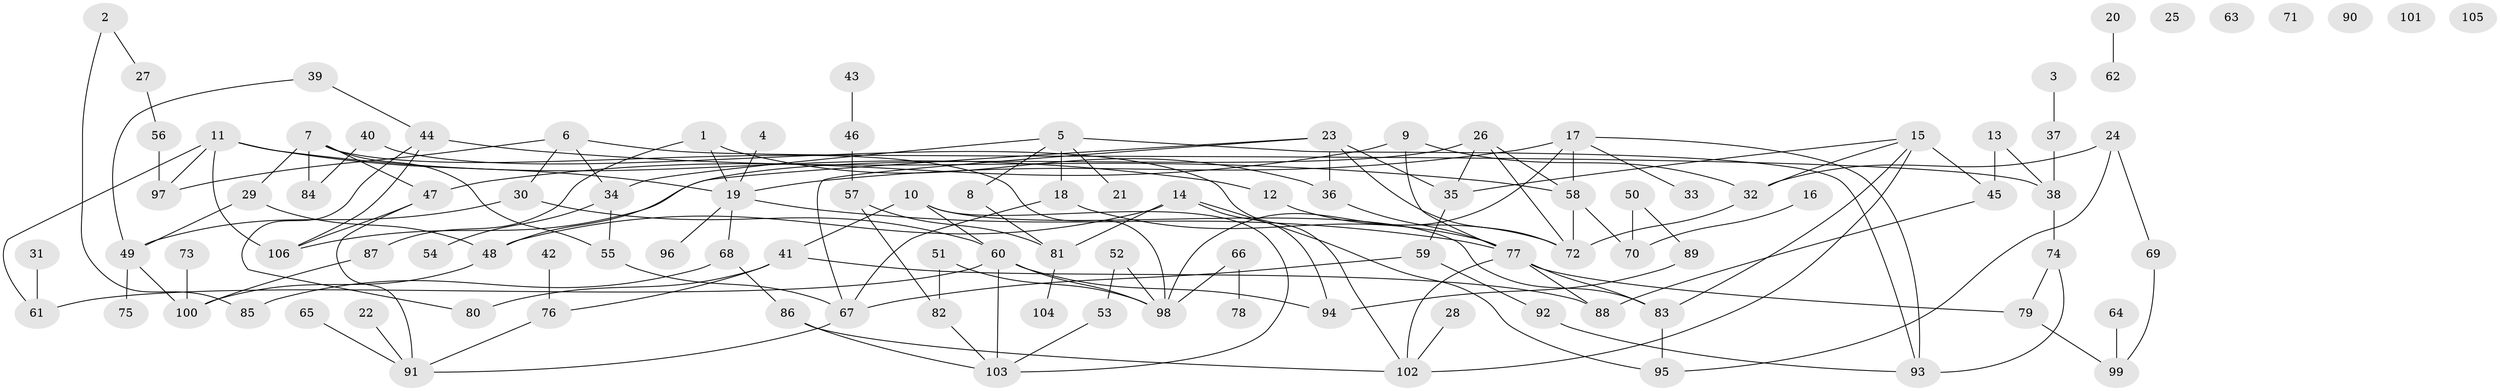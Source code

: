 // coarse degree distribution, {5: 0.1276595744680851, 2: 0.14893617021276595, 1: 0.2127659574468085, 6: 0.0851063829787234, 14: 0.02127659574468085, 11: 0.02127659574468085, 7: 0.0425531914893617, 10: 0.0425531914893617, 0: 0.14893617021276595, 4: 0.0851063829787234, 3: 0.06382978723404255}
// Generated by graph-tools (version 1.1) at 2025/16/03/04/25 18:16:45]
// undirected, 106 vertices, 148 edges
graph export_dot {
graph [start="1"]
  node [color=gray90,style=filled];
  1;
  2;
  3;
  4;
  5;
  6;
  7;
  8;
  9;
  10;
  11;
  12;
  13;
  14;
  15;
  16;
  17;
  18;
  19;
  20;
  21;
  22;
  23;
  24;
  25;
  26;
  27;
  28;
  29;
  30;
  31;
  32;
  33;
  34;
  35;
  36;
  37;
  38;
  39;
  40;
  41;
  42;
  43;
  44;
  45;
  46;
  47;
  48;
  49;
  50;
  51;
  52;
  53;
  54;
  55;
  56;
  57;
  58;
  59;
  60;
  61;
  62;
  63;
  64;
  65;
  66;
  67;
  68;
  69;
  70;
  71;
  72;
  73;
  74;
  75;
  76;
  77;
  78;
  79;
  80;
  81;
  82;
  83;
  84;
  85;
  86;
  87;
  88;
  89;
  90;
  91;
  92;
  93;
  94;
  95;
  96;
  97;
  98;
  99;
  100;
  101;
  102;
  103;
  104;
  105;
  106;
  1 -- 19;
  1 -- 36;
  1 -- 87;
  2 -- 27;
  2 -- 85;
  3 -- 37;
  4 -- 19;
  5 -- 8;
  5 -- 18;
  5 -- 21;
  5 -- 34;
  5 -- 93;
  6 -- 30;
  6 -- 34;
  6 -- 38;
  6 -- 97;
  7 -- 29;
  7 -- 47;
  7 -- 55;
  7 -- 84;
  7 -- 98;
  8 -- 81;
  9 -- 32;
  9 -- 47;
  9 -- 77;
  10 -- 41;
  10 -- 60;
  10 -- 83;
  10 -- 103;
  11 -- 12;
  11 -- 19;
  11 -- 61;
  11 -- 97;
  11 -- 106;
  12 -- 72;
  13 -- 38;
  13 -- 45;
  14 -- 48;
  14 -- 81;
  14 -- 94;
  14 -- 95;
  15 -- 32;
  15 -- 35;
  15 -- 45;
  15 -- 83;
  15 -- 102;
  16 -- 70;
  17 -- 19;
  17 -- 33;
  17 -- 58;
  17 -- 93;
  17 -- 98;
  18 -- 67;
  18 -- 77;
  19 -- 68;
  19 -- 77;
  19 -- 96;
  20 -- 62;
  22 -- 91;
  23 -- 35;
  23 -- 36;
  23 -- 48;
  23 -- 67;
  23 -- 72;
  24 -- 32;
  24 -- 69;
  24 -- 95;
  26 -- 35;
  26 -- 58;
  26 -- 72;
  26 -- 106;
  27 -- 56;
  28 -- 102;
  29 -- 48;
  29 -- 49;
  30 -- 49;
  30 -- 60;
  31 -- 61;
  32 -- 72;
  34 -- 54;
  34 -- 55;
  35 -- 59;
  36 -- 77;
  37 -- 38;
  38 -- 74;
  39 -- 44;
  39 -- 49;
  40 -- 84;
  40 -- 102;
  41 -- 76;
  41 -- 80;
  41 -- 88;
  42 -- 76;
  43 -- 46;
  44 -- 58;
  44 -- 80;
  44 -- 106;
  45 -- 88;
  46 -- 57;
  47 -- 91;
  47 -- 106;
  48 -- 100;
  49 -- 75;
  49 -- 100;
  50 -- 70;
  50 -- 89;
  51 -- 82;
  51 -- 98;
  52 -- 53;
  52 -- 98;
  53 -- 103;
  55 -- 67;
  56 -- 97;
  57 -- 81;
  57 -- 82;
  58 -- 70;
  58 -- 72;
  59 -- 67;
  59 -- 92;
  60 -- 61;
  60 -- 94;
  60 -- 98;
  60 -- 103;
  64 -- 99;
  65 -- 91;
  66 -- 78;
  66 -- 98;
  67 -- 91;
  68 -- 85;
  68 -- 86;
  69 -- 99;
  73 -- 100;
  74 -- 79;
  74 -- 93;
  76 -- 91;
  77 -- 79;
  77 -- 83;
  77 -- 88;
  77 -- 102;
  79 -- 99;
  81 -- 104;
  82 -- 103;
  83 -- 95;
  86 -- 102;
  86 -- 103;
  87 -- 100;
  89 -- 94;
  92 -- 93;
}
